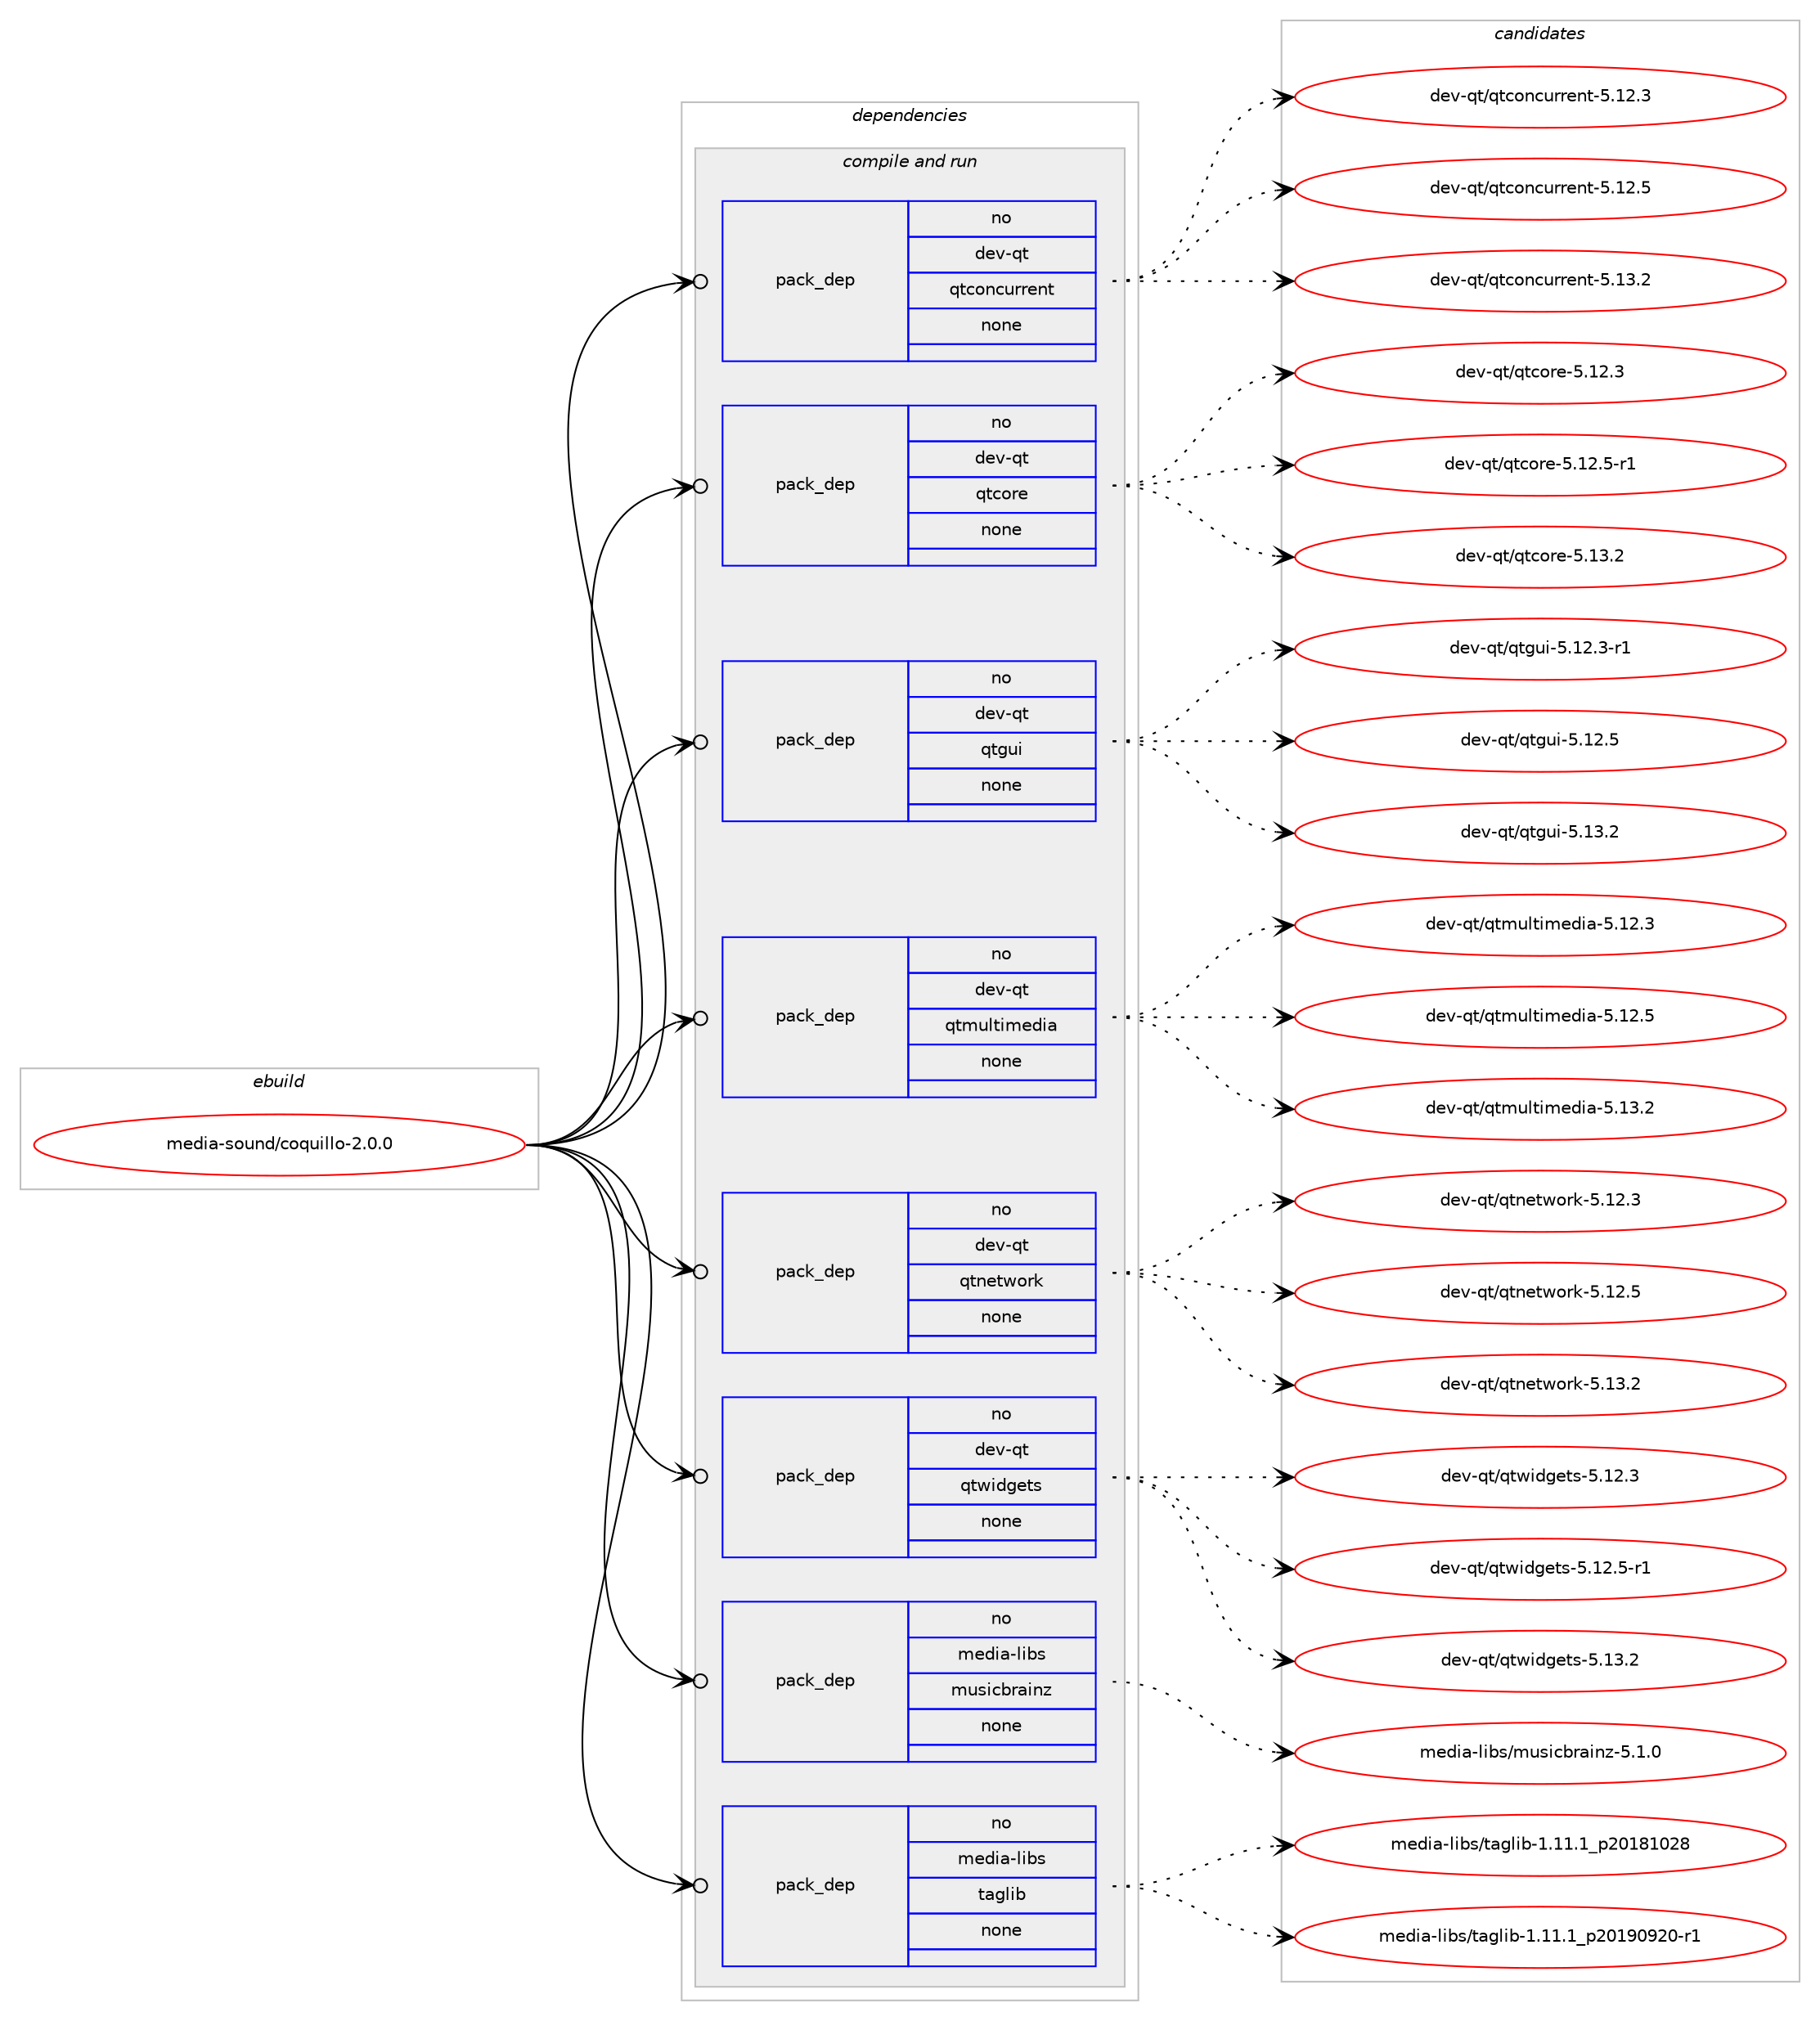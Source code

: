 digraph prolog {

# *************
# Graph options
# *************

newrank=true;
concentrate=true;
compound=true;
graph [rankdir=LR,fontname=Helvetica,fontsize=10,ranksep=1.5];#, ranksep=2.5, nodesep=0.2];
edge  [arrowhead=vee];
node  [fontname=Helvetica,fontsize=10];

# **********
# The ebuild
# **********

subgraph cluster_leftcol {
color=gray;
rank=same;
label=<<i>ebuild</i>>;
id [label="media-sound/coquillo-2.0.0", color=red, width=4, href="../media-sound/coquillo-2.0.0.svg"];
}

# ****************
# The dependencies
# ****************

subgraph cluster_midcol {
color=gray;
label=<<i>dependencies</i>>;
subgraph cluster_compile {
fillcolor="#eeeeee";
style=filled;
label=<<i>compile</i>>;
}
subgraph cluster_compileandrun {
fillcolor="#eeeeee";
style=filled;
label=<<i>compile and run</i>>;
subgraph pack590369 {
dependency798065 [label=<<TABLE BORDER="0" CELLBORDER="1" CELLSPACING="0" CELLPADDING="4" WIDTH="220"><TR><TD ROWSPAN="6" CELLPADDING="30">pack_dep</TD></TR><TR><TD WIDTH="110">no</TD></TR><TR><TD>dev-qt</TD></TR><TR><TD>qtconcurrent</TD></TR><TR><TD>none</TD></TR><TR><TD></TD></TR></TABLE>>, shape=none, color=blue];
}
id:e -> dependency798065:w [weight=20,style="solid",arrowhead="odotvee"];
subgraph pack590370 {
dependency798066 [label=<<TABLE BORDER="0" CELLBORDER="1" CELLSPACING="0" CELLPADDING="4" WIDTH="220"><TR><TD ROWSPAN="6" CELLPADDING="30">pack_dep</TD></TR><TR><TD WIDTH="110">no</TD></TR><TR><TD>dev-qt</TD></TR><TR><TD>qtcore</TD></TR><TR><TD>none</TD></TR><TR><TD></TD></TR></TABLE>>, shape=none, color=blue];
}
id:e -> dependency798066:w [weight=20,style="solid",arrowhead="odotvee"];
subgraph pack590371 {
dependency798067 [label=<<TABLE BORDER="0" CELLBORDER="1" CELLSPACING="0" CELLPADDING="4" WIDTH="220"><TR><TD ROWSPAN="6" CELLPADDING="30">pack_dep</TD></TR><TR><TD WIDTH="110">no</TD></TR><TR><TD>dev-qt</TD></TR><TR><TD>qtgui</TD></TR><TR><TD>none</TD></TR><TR><TD></TD></TR></TABLE>>, shape=none, color=blue];
}
id:e -> dependency798067:w [weight=20,style="solid",arrowhead="odotvee"];
subgraph pack590372 {
dependency798068 [label=<<TABLE BORDER="0" CELLBORDER="1" CELLSPACING="0" CELLPADDING="4" WIDTH="220"><TR><TD ROWSPAN="6" CELLPADDING="30">pack_dep</TD></TR><TR><TD WIDTH="110">no</TD></TR><TR><TD>dev-qt</TD></TR><TR><TD>qtmultimedia</TD></TR><TR><TD>none</TD></TR><TR><TD></TD></TR></TABLE>>, shape=none, color=blue];
}
id:e -> dependency798068:w [weight=20,style="solid",arrowhead="odotvee"];
subgraph pack590373 {
dependency798069 [label=<<TABLE BORDER="0" CELLBORDER="1" CELLSPACING="0" CELLPADDING="4" WIDTH="220"><TR><TD ROWSPAN="6" CELLPADDING="30">pack_dep</TD></TR><TR><TD WIDTH="110">no</TD></TR><TR><TD>dev-qt</TD></TR><TR><TD>qtnetwork</TD></TR><TR><TD>none</TD></TR><TR><TD></TD></TR></TABLE>>, shape=none, color=blue];
}
id:e -> dependency798069:w [weight=20,style="solid",arrowhead="odotvee"];
subgraph pack590374 {
dependency798070 [label=<<TABLE BORDER="0" CELLBORDER="1" CELLSPACING="0" CELLPADDING="4" WIDTH="220"><TR><TD ROWSPAN="6" CELLPADDING="30">pack_dep</TD></TR><TR><TD WIDTH="110">no</TD></TR><TR><TD>dev-qt</TD></TR><TR><TD>qtwidgets</TD></TR><TR><TD>none</TD></TR><TR><TD></TD></TR></TABLE>>, shape=none, color=blue];
}
id:e -> dependency798070:w [weight=20,style="solid",arrowhead="odotvee"];
subgraph pack590375 {
dependency798071 [label=<<TABLE BORDER="0" CELLBORDER="1" CELLSPACING="0" CELLPADDING="4" WIDTH="220"><TR><TD ROWSPAN="6" CELLPADDING="30">pack_dep</TD></TR><TR><TD WIDTH="110">no</TD></TR><TR><TD>media-libs</TD></TR><TR><TD>musicbrainz</TD></TR><TR><TD>none</TD></TR><TR><TD></TD></TR></TABLE>>, shape=none, color=blue];
}
id:e -> dependency798071:w [weight=20,style="solid",arrowhead="odotvee"];
subgraph pack590376 {
dependency798072 [label=<<TABLE BORDER="0" CELLBORDER="1" CELLSPACING="0" CELLPADDING="4" WIDTH="220"><TR><TD ROWSPAN="6" CELLPADDING="30">pack_dep</TD></TR><TR><TD WIDTH="110">no</TD></TR><TR><TD>media-libs</TD></TR><TR><TD>taglib</TD></TR><TR><TD>none</TD></TR><TR><TD></TD></TR></TABLE>>, shape=none, color=blue];
}
id:e -> dependency798072:w [weight=20,style="solid",arrowhead="odotvee"];
}
subgraph cluster_run {
fillcolor="#eeeeee";
style=filled;
label=<<i>run</i>>;
}
}

# **************
# The candidates
# **************

subgraph cluster_choices {
rank=same;
color=gray;
label=<<i>candidates</i>>;

subgraph choice590369 {
color=black;
nodesep=1;
choice1001011184511311647113116991111109911711411410111011645534649504651 [label="dev-qt/qtconcurrent-5.12.3", color=red, width=4,href="../dev-qt/qtconcurrent-5.12.3.svg"];
choice1001011184511311647113116991111109911711411410111011645534649504653 [label="dev-qt/qtconcurrent-5.12.5", color=red, width=4,href="../dev-qt/qtconcurrent-5.12.5.svg"];
choice1001011184511311647113116991111109911711411410111011645534649514650 [label="dev-qt/qtconcurrent-5.13.2", color=red, width=4,href="../dev-qt/qtconcurrent-5.13.2.svg"];
dependency798065:e -> choice1001011184511311647113116991111109911711411410111011645534649504651:w [style=dotted,weight="100"];
dependency798065:e -> choice1001011184511311647113116991111109911711411410111011645534649504653:w [style=dotted,weight="100"];
dependency798065:e -> choice1001011184511311647113116991111109911711411410111011645534649514650:w [style=dotted,weight="100"];
}
subgraph choice590370 {
color=black;
nodesep=1;
choice10010111845113116471131169911111410145534649504651 [label="dev-qt/qtcore-5.12.3", color=red, width=4,href="../dev-qt/qtcore-5.12.3.svg"];
choice100101118451131164711311699111114101455346495046534511449 [label="dev-qt/qtcore-5.12.5-r1", color=red, width=4,href="../dev-qt/qtcore-5.12.5-r1.svg"];
choice10010111845113116471131169911111410145534649514650 [label="dev-qt/qtcore-5.13.2", color=red, width=4,href="../dev-qt/qtcore-5.13.2.svg"];
dependency798066:e -> choice10010111845113116471131169911111410145534649504651:w [style=dotted,weight="100"];
dependency798066:e -> choice100101118451131164711311699111114101455346495046534511449:w [style=dotted,weight="100"];
dependency798066:e -> choice10010111845113116471131169911111410145534649514650:w [style=dotted,weight="100"];
}
subgraph choice590371 {
color=black;
nodesep=1;
choice1001011184511311647113116103117105455346495046514511449 [label="dev-qt/qtgui-5.12.3-r1", color=red, width=4,href="../dev-qt/qtgui-5.12.3-r1.svg"];
choice100101118451131164711311610311710545534649504653 [label="dev-qt/qtgui-5.12.5", color=red, width=4,href="../dev-qt/qtgui-5.12.5.svg"];
choice100101118451131164711311610311710545534649514650 [label="dev-qt/qtgui-5.13.2", color=red, width=4,href="../dev-qt/qtgui-5.13.2.svg"];
dependency798067:e -> choice1001011184511311647113116103117105455346495046514511449:w [style=dotted,weight="100"];
dependency798067:e -> choice100101118451131164711311610311710545534649504653:w [style=dotted,weight="100"];
dependency798067:e -> choice100101118451131164711311610311710545534649514650:w [style=dotted,weight="100"];
}
subgraph choice590372 {
color=black;
nodesep=1;
choice10010111845113116471131161091171081161051091011001059745534649504651 [label="dev-qt/qtmultimedia-5.12.3", color=red, width=4,href="../dev-qt/qtmultimedia-5.12.3.svg"];
choice10010111845113116471131161091171081161051091011001059745534649504653 [label="dev-qt/qtmultimedia-5.12.5", color=red, width=4,href="../dev-qt/qtmultimedia-5.12.5.svg"];
choice10010111845113116471131161091171081161051091011001059745534649514650 [label="dev-qt/qtmultimedia-5.13.2", color=red, width=4,href="../dev-qt/qtmultimedia-5.13.2.svg"];
dependency798068:e -> choice10010111845113116471131161091171081161051091011001059745534649504651:w [style=dotted,weight="100"];
dependency798068:e -> choice10010111845113116471131161091171081161051091011001059745534649504653:w [style=dotted,weight="100"];
dependency798068:e -> choice10010111845113116471131161091171081161051091011001059745534649514650:w [style=dotted,weight="100"];
}
subgraph choice590373 {
color=black;
nodesep=1;
choice100101118451131164711311611010111611911111410745534649504651 [label="dev-qt/qtnetwork-5.12.3", color=red, width=4,href="../dev-qt/qtnetwork-5.12.3.svg"];
choice100101118451131164711311611010111611911111410745534649504653 [label="dev-qt/qtnetwork-5.12.5", color=red, width=4,href="../dev-qt/qtnetwork-5.12.5.svg"];
choice100101118451131164711311611010111611911111410745534649514650 [label="dev-qt/qtnetwork-5.13.2", color=red, width=4,href="../dev-qt/qtnetwork-5.13.2.svg"];
dependency798069:e -> choice100101118451131164711311611010111611911111410745534649504651:w [style=dotted,weight="100"];
dependency798069:e -> choice100101118451131164711311611010111611911111410745534649504653:w [style=dotted,weight="100"];
dependency798069:e -> choice100101118451131164711311611010111611911111410745534649514650:w [style=dotted,weight="100"];
}
subgraph choice590374 {
color=black;
nodesep=1;
choice100101118451131164711311611910510010310111611545534649504651 [label="dev-qt/qtwidgets-5.12.3", color=red, width=4,href="../dev-qt/qtwidgets-5.12.3.svg"];
choice1001011184511311647113116119105100103101116115455346495046534511449 [label="dev-qt/qtwidgets-5.12.5-r1", color=red, width=4,href="../dev-qt/qtwidgets-5.12.5-r1.svg"];
choice100101118451131164711311611910510010310111611545534649514650 [label="dev-qt/qtwidgets-5.13.2", color=red, width=4,href="../dev-qt/qtwidgets-5.13.2.svg"];
dependency798070:e -> choice100101118451131164711311611910510010310111611545534649504651:w [style=dotted,weight="100"];
dependency798070:e -> choice1001011184511311647113116119105100103101116115455346495046534511449:w [style=dotted,weight="100"];
dependency798070:e -> choice100101118451131164711311611910510010310111611545534649514650:w [style=dotted,weight="100"];
}
subgraph choice590375 {
color=black;
nodesep=1;
choice10910110010597451081059811547109117115105999811497105110122455346494648 [label="media-libs/musicbrainz-5.1.0", color=red, width=4,href="../media-libs/musicbrainz-5.1.0.svg"];
dependency798071:e -> choice10910110010597451081059811547109117115105999811497105110122455346494648:w [style=dotted,weight="100"];
}
subgraph choice590376 {
color=black;
nodesep=1;
choice10910110010597451081059811547116971031081059845494649494649951125048495649485056 [label="media-libs/taglib-1.11.1_p20181028", color=red, width=4,href="../media-libs/taglib-1.11.1_p20181028.svg"];
choice109101100105974510810598115471169710310810598454946494946499511250484957485750484511449 [label="media-libs/taglib-1.11.1_p20190920-r1", color=red, width=4,href="../media-libs/taglib-1.11.1_p20190920-r1.svg"];
dependency798072:e -> choice10910110010597451081059811547116971031081059845494649494649951125048495649485056:w [style=dotted,weight="100"];
dependency798072:e -> choice109101100105974510810598115471169710310810598454946494946499511250484957485750484511449:w [style=dotted,weight="100"];
}
}

}
